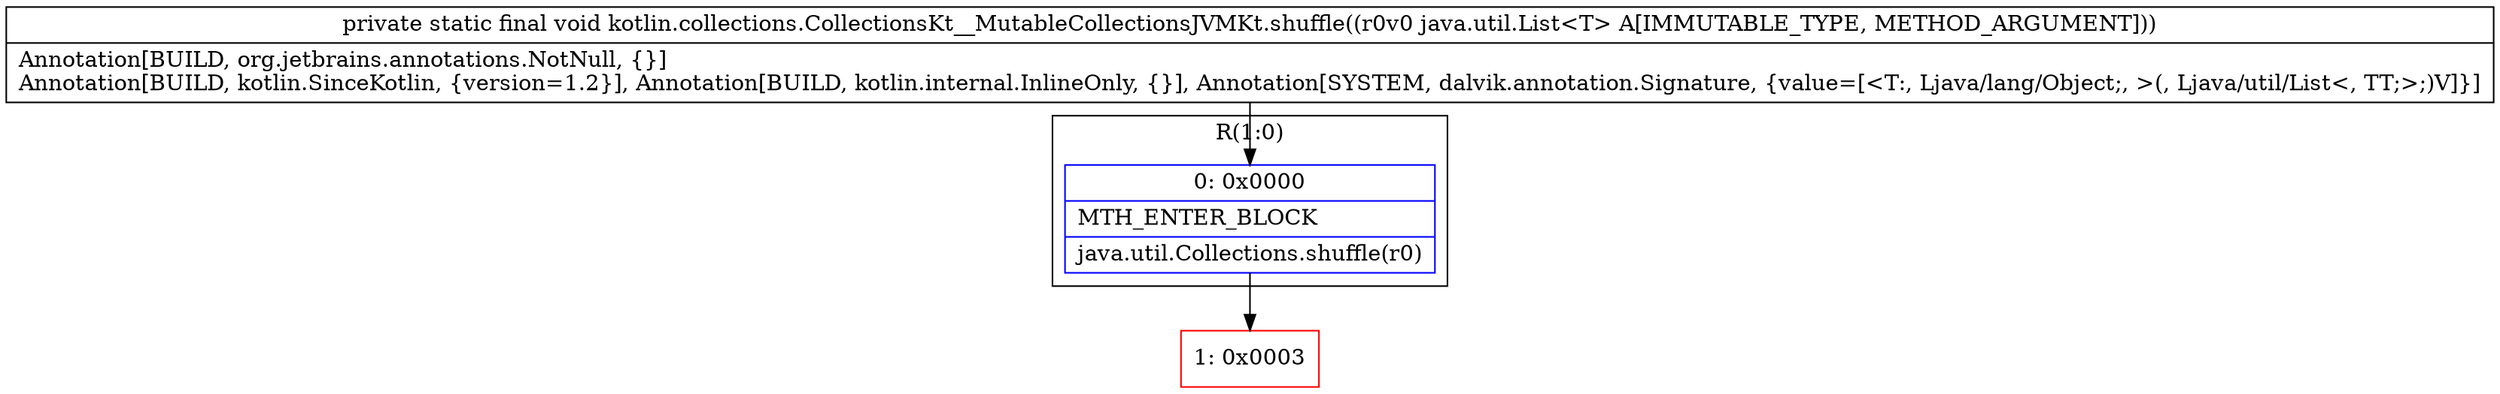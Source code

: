 digraph "CFG forkotlin.collections.CollectionsKt__MutableCollectionsJVMKt.shuffle(Ljava\/util\/List;)V" {
subgraph cluster_Region_1550059827 {
label = "R(1:0)";
node [shape=record,color=blue];
Node_0 [shape=record,label="{0\:\ 0x0000|MTH_ENTER_BLOCK\l|java.util.Collections.shuffle(r0)\l}"];
}
Node_1 [shape=record,color=red,label="{1\:\ 0x0003}"];
MethodNode[shape=record,label="{private static final void kotlin.collections.CollectionsKt__MutableCollectionsJVMKt.shuffle((r0v0 java.util.List\<T\> A[IMMUTABLE_TYPE, METHOD_ARGUMENT]))  | Annotation[BUILD, org.jetbrains.annotations.NotNull, \{\}]\lAnnotation[BUILD, kotlin.SinceKotlin, \{version=1.2\}], Annotation[BUILD, kotlin.internal.InlineOnly, \{\}], Annotation[SYSTEM, dalvik.annotation.Signature, \{value=[\<T:, Ljava\/lang\/Object;, \>(, Ljava\/util\/List\<, TT;\>;)V]\}]\l}"];
MethodNode -> Node_0;
Node_0 -> Node_1;
}

